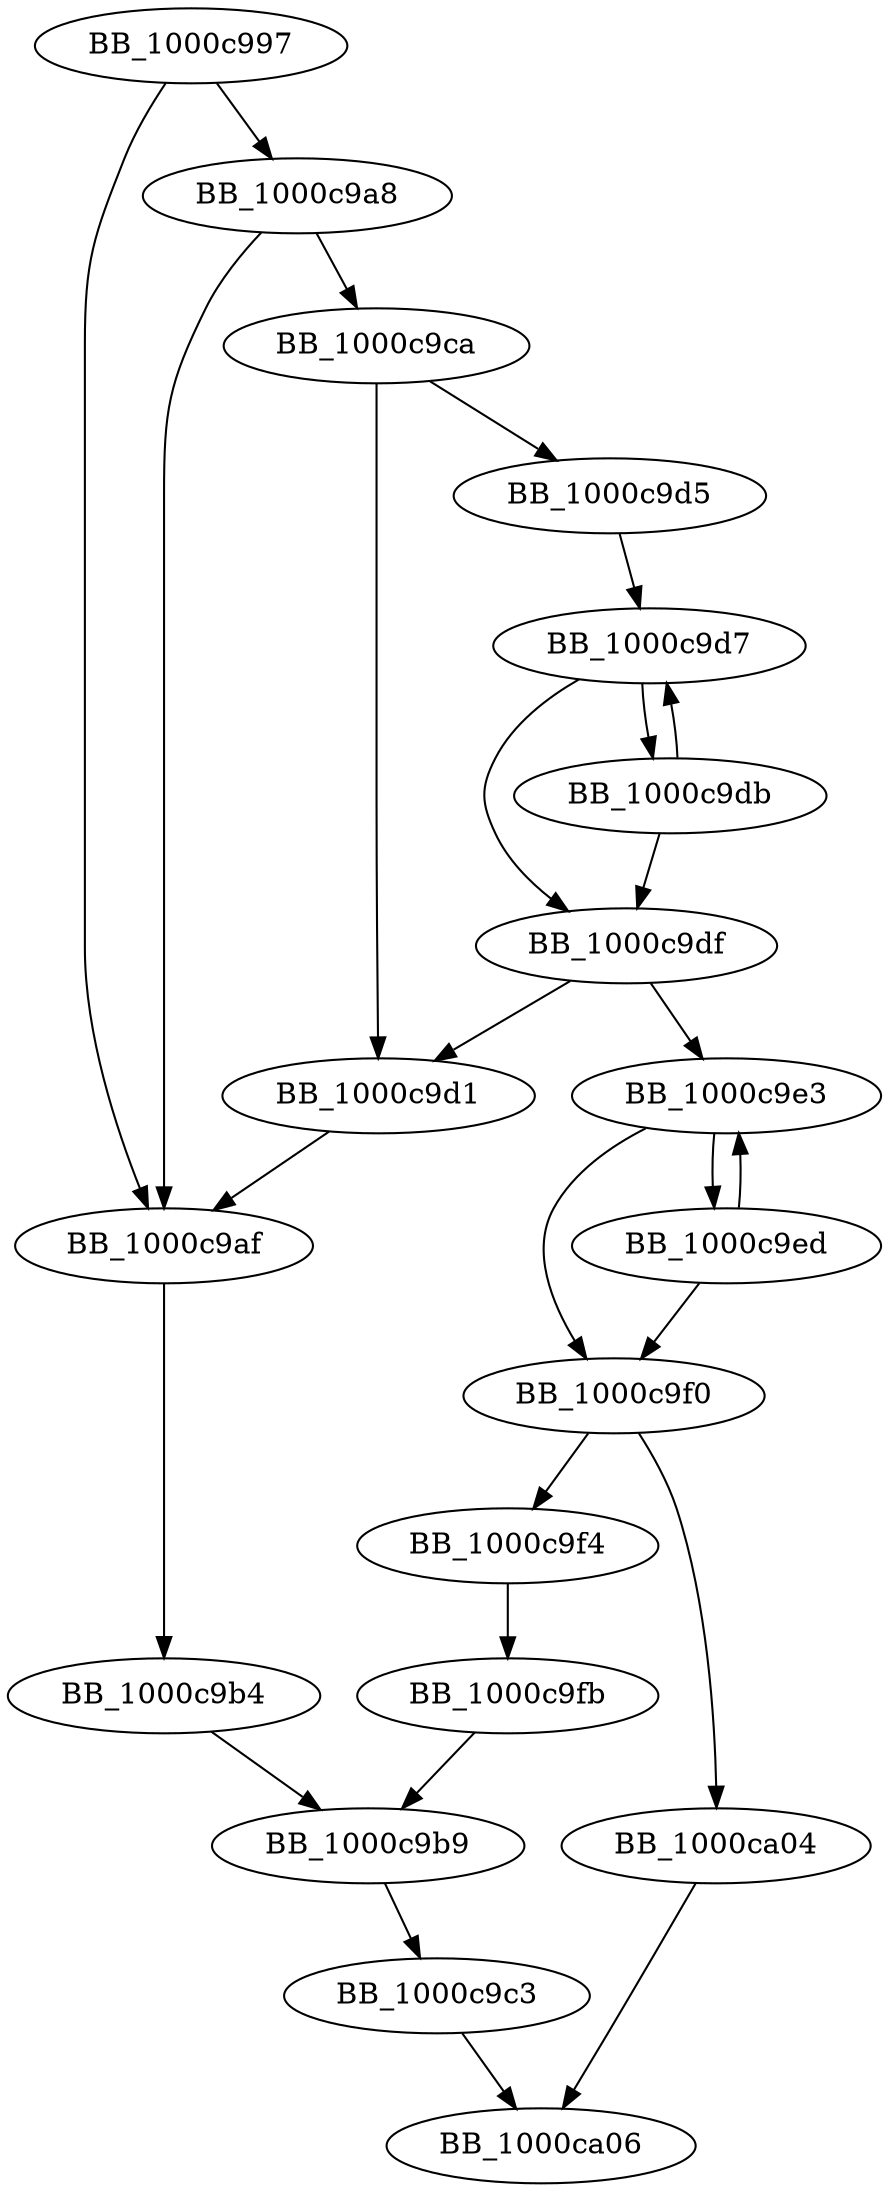 DiGraph _strcat_s{
BB_1000c997->BB_1000c9a8
BB_1000c997->BB_1000c9af
BB_1000c9a8->BB_1000c9af
BB_1000c9a8->BB_1000c9ca
BB_1000c9af->BB_1000c9b4
BB_1000c9b4->BB_1000c9b9
BB_1000c9b9->BB_1000c9c3
BB_1000c9c3->BB_1000ca06
BB_1000c9ca->BB_1000c9d1
BB_1000c9ca->BB_1000c9d5
BB_1000c9d1->BB_1000c9af
BB_1000c9d5->BB_1000c9d7
BB_1000c9d7->BB_1000c9db
BB_1000c9d7->BB_1000c9df
BB_1000c9db->BB_1000c9d7
BB_1000c9db->BB_1000c9df
BB_1000c9df->BB_1000c9d1
BB_1000c9df->BB_1000c9e3
BB_1000c9e3->BB_1000c9ed
BB_1000c9e3->BB_1000c9f0
BB_1000c9ed->BB_1000c9e3
BB_1000c9ed->BB_1000c9f0
BB_1000c9f0->BB_1000c9f4
BB_1000c9f0->BB_1000ca04
BB_1000c9f4->BB_1000c9fb
BB_1000c9fb->BB_1000c9b9
BB_1000ca04->BB_1000ca06
}
